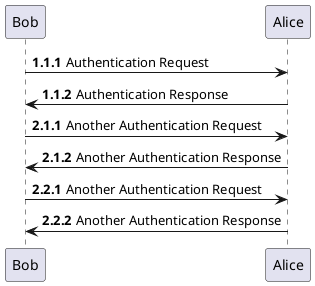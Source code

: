 @startuml

autonumber 1.1.1

Bob -> Alice: Authentication Request
Bob <- Alice: Authentication Response

autonumber inc A

Bob -> Alice: Another Authentication Request
Bob <- Alice: Another Authentication Response

autonumber inc B

Bob -> Alice: Another Authentication Request
Bob <- Alice: Another Authentication Response

@enduml
